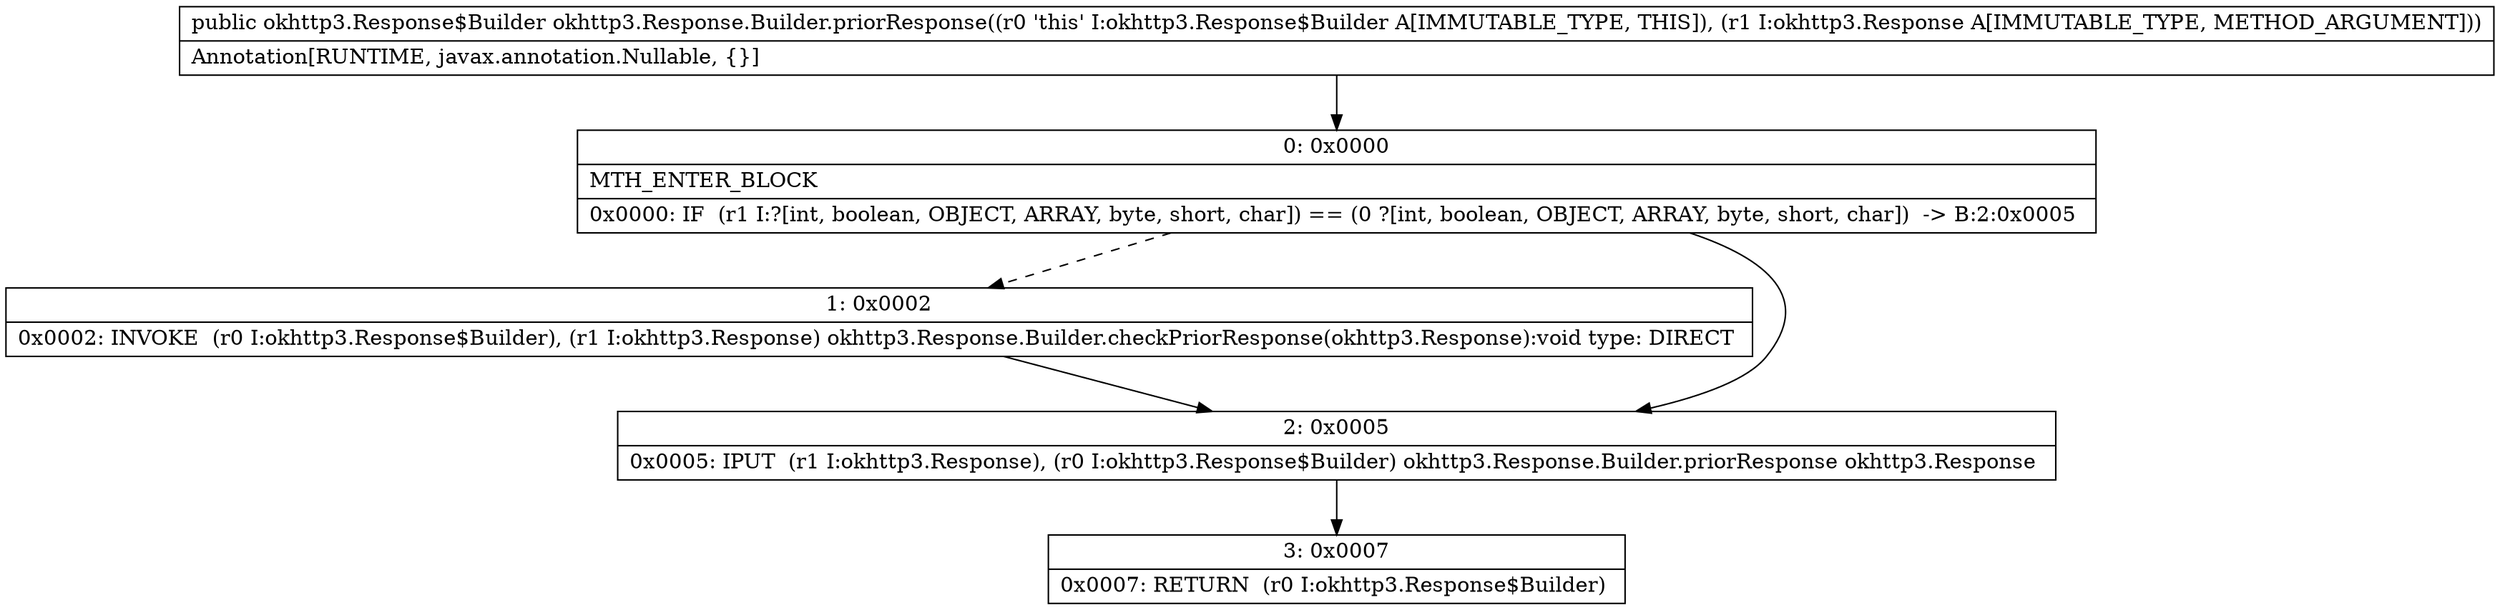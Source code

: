 digraph "CFG forokhttp3.Response.Builder.priorResponse(Lokhttp3\/Response;)Lokhttp3\/Response$Builder;" {
Node_0 [shape=record,label="{0\:\ 0x0000|MTH_ENTER_BLOCK\l|0x0000: IF  (r1 I:?[int, boolean, OBJECT, ARRAY, byte, short, char]) == (0 ?[int, boolean, OBJECT, ARRAY, byte, short, char])  \-\> B:2:0x0005 \l}"];
Node_1 [shape=record,label="{1\:\ 0x0002|0x0002: INVOKE  (r0 I:okhttp3.Response$Builder), (r1 I:okhttp3.Response) okhttp3.Response.Builder.checkPriorResponse(okhttp3.Response):void type: DIRECT \l}"];
Node_2 [shape=record,label="{2\:\ 0x0005|0x0005: IPUT  (r1 I:okhttp3.Response), (r0 I:okhttp3.Response$Builder) okhttp3.Response.Builder.priorResponse okhttp3.Response \l}"];
Node_3 [shape=record,label="{3\:\ 0x0007|0x0007: RETURN  (r0 I:okhttp3.Response$Builder) \l}"];
MethodNode[shape=record,label="{public okhttp3.Response$Builder okhttp3.Response.Builder.priorResponse((r0 'this' I:okhttp3.Response$Builder A[IMMUTABLE_TYPE, THIS]), (r1 I:okhttp3.Response A[IMMUTABLE_TYPE, METHOD_ARGUMENT]))  | Annotation[RUNTIME, javax.annotation.Nullable, \{\}]\l}"];
MethodNode -> Node_0;
Node_0 -> Node_1[style=dashed];
Node_0 -> Node_2;
Node_1 -> Node_2;
Node_2 -> Node_3;
}

